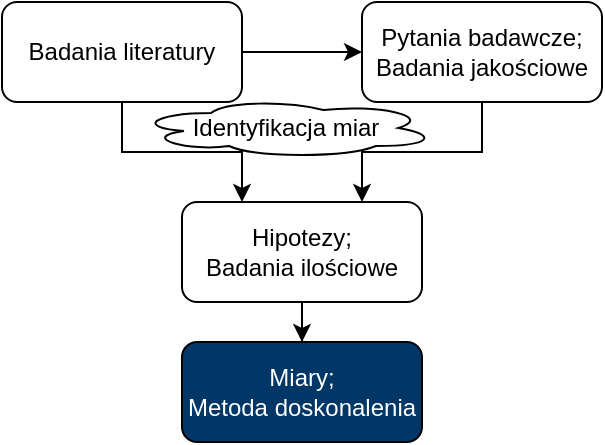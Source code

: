 <mxfile version="25.0.2">
  <diagram name="Strona-1" id="U9l9rVQmlo6ytmJtd3gP">
    <mxGraphModel dx="797" dy="498" grid="1" gridSize="10" guides="1" tooltips="1" connect="1" arrows="1" fold="1" page="1" pageScale="1" pageWidth="827" pageHeight="1169" math="0" shadow="0">
      <root>
        <mxCell id="0" />
        <mxCell id="1" parent="0" />
        <mxCell id="bNWB7Fb8V5fuGfrlmmJ6-3" value="" style="edgeStyle=orthogonalEdgeStyle;rounded=0;orthogonalLoop=1;jettySize=auto;html=1;" parent="1" source="bNWB7Fb8V5fuGfrlmmJ6-1" target="bNWB7Fb8V5fuGfrlmmJ6-2" edge="1">
          <mxGeometry relative="1" as="geometry" />
        </mxCell>
        <mxCell id="bNWB7Fb8V5fuGfrlmmJ6-11" style="edgeStyle=elbowEdgeStyle;rounded=0;orthogonalLoop=1;jettySize=auto;html=1;exitX=0.5;exitY=1;exitDx=0;exitDy=0;elbow=vertical;entryX=0.25;entryY=0;entryDx=0;entryDy=0;" parent="1" source="bNWB7Fb8V5fuGfrlmmJ6-1" target="bNWB7Fb8V5fuGfrlmmJ6-4" edge="1">
          <mxGeometry relative="1" as="geometry">
            <mxPoint x="190" y="130.0" as="targetPoint" />
          </mxGeometry>
        </mxCell>
        <mxCell id="bNWB7Fb8V5fuGfrlmmJ6-1" value="Badania literatury" style="rounded=1;whiteSpace=wrap;html=1;" parent="1" vertex="1">
          <mxGeometry x="40" y="40" width="120" height="50" as="geometry" />
        </mxCell>
        <mxCell id="bNWB7Fb8V5fuGfrlmmJ6-10" style="rounded=0;orthogonalLoop=1;jettySize=auto;html=1;exitX=0.5;exitY=1;exitDx=0;exitDy=0;entryX=0.75;entryY=0;entryDx=0;entryDy=0;edgeStyle=elbowEdgeStyle;elbow=vertical;" parent="1" source="bNWB7Fb8V5fuGfrlmmJ6-2" target="bNWB7Fb8V5fuGfrlmmJ6-4" edge="1">
          <mxGeometry relative="1" as="geometry" />
        </mxCell>
        <mxCell id="bNWB7Fb8V5fuGfrlmmJ6-2" value="&lt;div&gt;Pytania badawcze;&lt;/div&gt;&lt;div&gt;Badania jakościowe&lt;/div&gt;" style="rounded=1;whiteSpace=wrap;html=1;" parent="1" vertex="1">
          <mxGeometry x="220" y="40" width="120" height="50" as="geometry" />
        </mxCell>
        <mxCell id="bNWB7Fb8V5fuGfrlmmJ6-8" value="" style="edgeStyle=orthogonalEdgeStyle;rounded=0;orthogonalLoop=1;jettySize=auto;html=1;" parent="1" source="bNWB7Fb8V5fuGfrlmmJ6-4" target="bNWB7Fb8V5fuGfrlmmJ6-7" edge="1">
          <mxGeometry relative="1" as="geometry" />
        </mxCell>
        <mxCell id="bNWB7Fb8V5fuGfrlmmJ6-4" value="Hipotezy;&lt;br&gt;Badania ilościowe" style="rounded=1;whiteSpace=wrap;html=1;" parent="1" vertex="1">
          <mxGeometry x="130" y="140" width="120" height="50" as="geometry" />
        </mxCell>
        <mxCell id="bNWB7Fb8V5fuGfrlmmJ6-7" value="&lt;font color=&quot;#ffffff&quot;&gt;Miary;&lt;br&gt;Metoda doskonalenia&lt;/font&gt;" style="rounded=1;whiteSpace=wrap;html=1;fillColor=#003767;" parent="1" vertex="1">
          <mxGeometry x="130" y="210" width="120" height="50" as="geometry" />
        </mxCell>
        <mxCell id="bNWB7Fb8V5fuGfrlmmJ6-14" style="edgeStyle=orthogonalEdgeStyle;rounded=0;orthogonalLoop=1;jettySize=auto;html=1;exitX=0.5;exitY=1;exitDx=0;exitDy=0;" parent="1" edge="1">
          <mxGeometry relative="1" as="geometry">
            <mxPoint x="190" y="120.0" as="sourcePoint" />
            <mxPoint x="190" y="120.0" as="targetPoint" />
          </mxGeometry>
        </mxCell>
        <mxCell id="bNWB7Fb8V5fuGfrlmmJ6-15" value="Identyfikacja miar" style="ellipse;shape=cloud;whiteSpace=wrap;html=1;" parent="1" vertex="1">
          <mxGeometry x="107" y="88" width="150" height="30" as="geometry" />
        </mxCell>
      </root>
    </mxGraphModel>
  </diagram>
</mxfile>
